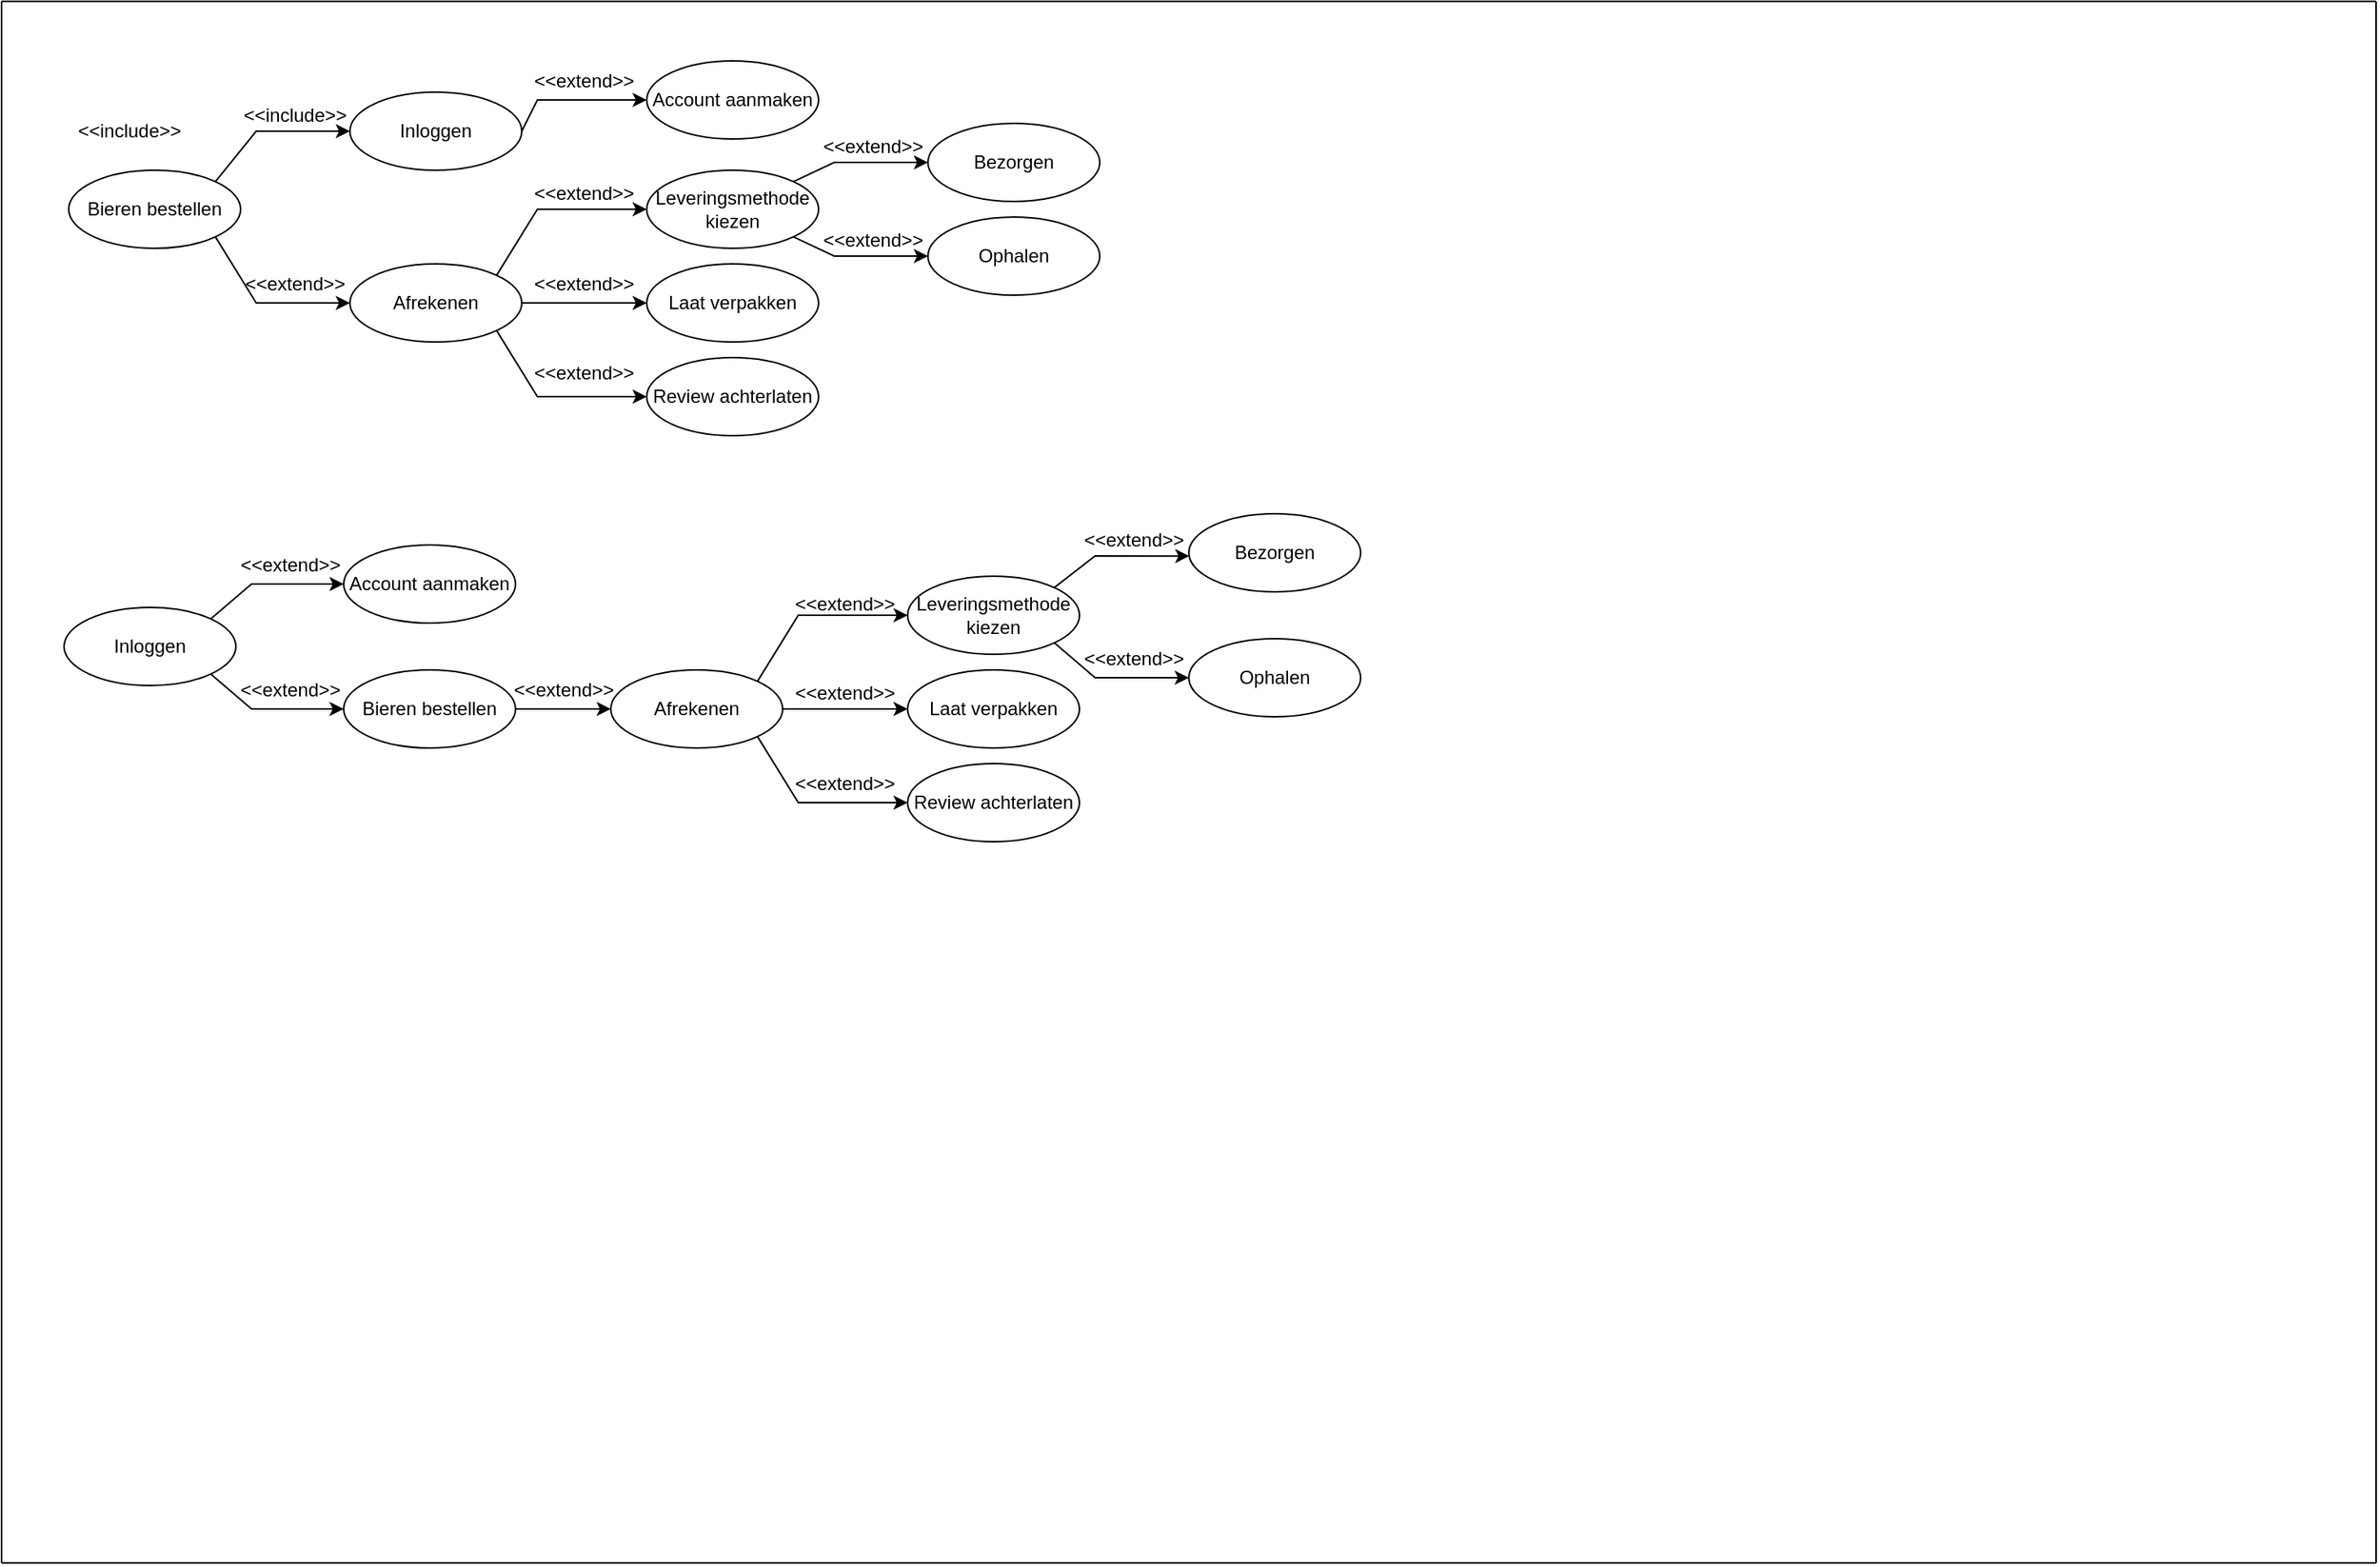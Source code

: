 <mxfile version="24.7.17" pages="3">
  <diagram id="8SViA9PPyVxPEcg7fW3t" name="Klad">
    <mxGraphModel dx="1313" dy="3087" grid="1" gridSize="10" guides="1" tooltips="1" connect="1" arrows="1" fold="1" page="1" pageScale="1" pageWidth="827" pageHeight="1169" math="0" shadow="0">
      <root>
        <mxCell id="0" />
        <mxCell id="1" parent="0" />
        <mxCell id="veHx_7h44W6bmEA8SiIX-1" style="rounded=0;orthogonalLoop=1;jettySize=auto;html=1;exitX=1;exitY=1;exitDx=0;exitDy=0;entryX=0;entryY=0.5;entryDx=0;entryDy=0;" edge="1" parent="1" source="veHx_7h44W6bmEA8SiIX-3" target="veHx_7h44W6bmEA8SiIX-13">
          <mxGeometry relative="1" as="geometry">
            <Array as="points">
              <mxPoint x="203" y="-2125" />
            </Array>
          </mxGeometry>
        </mxCell>
        <mxCell id="veHx_7h44W6bmEA8SiIX-2" style="rounded=0;orthogonalLoop=1;jettySize=auto;html=1;exitX=1;exitY=0;exitDx=0;exitDy=0;entryX=0;entryY=0.5;entryDx=0;entryDy=0;" edge="1" parent="1" source="veHx_7h44W6bmEA8SiIX-3" target="veHx_7h44W6bmEA8SiIX-9">
          <mxGeometry relative="1" as="geometry">
            <Array as="points">
              <mxPoint x="203" y="-2235" />
            </Array>
          </mxGeometry>
        </mxCell>
        <mxCell id="veHx_7h44W6bmEA8SiIX-3" value="Bieren bestellen" style="ellipse;whiteSpace=wrap;html=1;" vertex="1" parent="1">
          <mxGeometry x="83" y="-2210" width="110" height="50" as="geometry" />
        </mxCell>
        <mxCell id="veHx_7h44W6bmEA8SiIX-4" value="Ophalen" style="ellipse;whiteSpace=wrap;html=1;" vertex="1" parent="1">
          <mxGeometry x="633" y="-2180" width="110" height="50" as="geometry" />
        </mxCell>
        <mxCell id="veHx_7h44W6bmEA8SiIX-5" value="Bezorgen" style="ellipse;whiteSpace=wrap;html=1;" vertex="1" parent="1">
          <mxGeometry x="633" y="-2240" width="110" height="50" as="geometry" />
        </mxCell>
        <mxCell id="veHx_7h44W6bmEA8SiIX-6" value="Laat verpakken" style="ellipse;whiteSpace=wrap;html=1;" vertex="1" parent="1">
          <mxGeometry x="453" y="-2150" width="110" height="50" as="geometry" />
        </mxCell>
        <mxCell id="veHx_7h44W6bmEA8SiIX-7" value="Review achterlaten" style="ellipse;whiteSpace=wrap;html=1;" vertex="1" parent="1">
          <mxGeometry x="453" y="-2090" width="110" height="50" as="geometry" />
        </mxCell>
        <mxCell id="veHx_7h44W6bmEA8SiIX-8" style="rounded=0;orthogonalLoop=1;jettySize=auto;html=1;exitX=1;exitY=0.5;exitDx=0;exitDy=0;entryX=0;entryY=0.5;entryDx=0;entryDy=0;" edge="1" parent="1" source="veHx_7h44W6bmEA8SiIX-9" target="veHx_7h44W6bmEA8SiIX-23">
          <mxGeometry relative="1" as="geometry">
            <Array as="points">
              <mxPoint x="383" y="-2255" />
            </Array>
          </mxGeometry>
        </mxCell>
        <mxCell id="veHx_7h44W6bmEA8SiIX-9" value="Inloggen" style="ellipse;whiteSpace=wrap;html=1;" vertex="1" parent="1">
          <mxGeometry x="263" y="-2260" width="110" height="50" as="geometry" />
        </mxCell>
        <mxCell id="veHx_7h44W6bmEA8SiIX-10" style="rounded=0;orthogonalLoop=1;jettySize=auto;html=1;exitX=1;exitY=1;exitDx=0;exitDy=0;entryX=0;entryY=0.5;entryDx=0;entryDy=0;" edge="1" parent="1" source="veHx_7h44W6bmEA8SiIX-13" target="veHx_7h44W6bmEA8SiIX-7">
          <mxGeometry relative="1" as="geometry">
            <mxPoint x="393.001" y="-2107.322" as="sourcePoint" />
            <Array as="points">
              <mxPoint x="383" y="-2065" />
            </Array>
          </mxGeometry>
        </mxCell>
        <mxCell id="veHx_7h44W6bmEA8SiIX-11" style="rounded=0;orthogonalLoop=1;jettySize=auto;html=1;exitX=1;exitY=0;exitDx=0;exitDy=0;entryX=0;entryY=0.5;entryDx=0;entryDy=0;" edge="1" parent="1" source="veHx_7h44W6bmEA8SiIX-13" target="veHx_7h44W6bmEA8SiIX-19">
          <mxGeometry relative="1" as="geometry">
            <mxPoint x="393.001" y="-2142.678" as="sourcePoint" />
            <Array as="points">
              <mxPoint x="383" y="-2185" />
            </Array>
          </mxGeometry>
        </mxCell>
        <mxCell id="veHx_7h44W6bmEA8SiIX-12" style="edgeStyle=orthogonalEdgeStyle;rounded=0;orthogonalLoop=1;jettySize=auto;html=1;exitX=1;exitY=0.5;exitDx=0;exitDy=0;entryX=0;entryY=0.5;entryDx=0;entryDy=0;" edge="1" parent="1" source="veHx_7h44W6bmEA8SiIX-13" target="veHx_7h44W6bmEA8SiIX-6">
          <mxGeometry relative="1" as="geometry">
            <mxPoint x="409.11" y="-2125" as="sourcePoint" />
          </mxGeometry>
        </mxCell>
        <mxCell id="veHx_7h44W6bmEA8SiIX-13" value="Afrekenen" style="ellipse;whiteSpace=wrap;html=1;" vertex="1" parent="1">
          <mxGeometry x="263" y="-2150" width="110" height="50" as="geometry" />
        </mxCell>
        <mxCell id="veHx_7h44W6bmEA8SiIX-14" value="&amp;lt;&amp;lt;include&amp;gt;&amp;gt;" style="text;html=1;align=center;verticalAlign=middle;whiteSpace=wrap;rounded=0;" vertex="1" parent="1">
          <mxGeometry x="97" y="-2250" width="50" height="30" as="geometry" />
        </mxCell>
        <mxCell id="veHx_7h44W6bmEA8SiIX-15" value="&amp;lt;&amp;lt;extend&amp;gt;&amp;gt;" style="text;html=1;align=center;verticalAlign=middle;whiteSpace=wrap;rounded=0;" vertex="1" parent="1">
          <mxGeometry x="203" y="-2150" width="50" height="25" as="geometry" />
        </mxCell>
        <mxCell id="veHx_7h44W6bmEA8SiIX-16" value="&amp;lt;&amp;lt;include&amp;gt;&amp;gt;" style="text;html=1;align=center;verticalAlign=middle;whiteSpace=wrap;rounded=0;" vertex="1" parent="1">
          <mxGeometry x="203" y="-2255" width="50" height="20" as="geometry" />
        </mxCell>
        <mxCell id="veHx_7h44W6bmEA8SiIX-17" style="rounded=0;orthogonalLoop=1;jettySize=auto;html=1;exitX=1;exitY=0;exitDx=0;exitDy=0;entryX=0;entryY=0.5;entryDx=0;entryDy=0;" edge="1" parent="1" source="veHx_7h44W6bmEA8SiIX-19" target="veHx_7h44W6bmEA8SiIX-5">
          <mxGeometry relative="1" as="geometry">
            <Array as="points">
              <mxPoint x="573" y="-2215" />
            </Array>
          </mxGeometry>
        </mxCell>
        <mxCell id="veHx_7h44W6bmEA8SiIX-18" style="rounded=0;orthogonalLoop=1;jettySize=auto;html=1;exitX=1;exitY=1;exitDx=0;exitDy=0;entryX=0;entryY=0.5;entryDx=0;entryDy=0;" edge="1" parent="1" source="veHx_7h44W6bmEA8SiIX-19" target="veHx_7h44W6bmEA8SiIX-4">
          <mxGeometry relative="1" as="geometry">
            <Array as="points">
              <mxPoint x="573" y="-2155" />
            </Array>
          </mxGeometry>
        </mxCell>
        <mxCell id="veHx_7h44W6bmEA8SiIX-19" value="Leveringsmethode kiezen" style="ellipse;whiteSpace=wrap;html=1;" vertex="1" parent="1">
          <mxGeometry x="453" y="-2210" width="110" height="50" as="geometry" />
        </mxCell>
        <mxCell id="veHx_7h44W6bmEA8SiIX-20" value="&amp;lt;&amp;lt;extend&amp;gt;&amp;gt;" style="text;html=1;align=center;verticalAlign=middle;whiteSpace=wrap;rounded=0;" vertex="1" parent="1">
          <mxGeometry x="383" y="-2090" width="60" height="20" as="geometry" />
        </mxCell>
        <mxCell id="veHx_7h44W6bmEA8SiIX-21" value="&amp;lt;&amp;lt;extend&amp;gt;&amp;gt;" style="text;html=1;align=center;verticalAlign=middle;whiteSpace=wrap;rounded=0;" vertex="1" parent="1">
          <mxGeometry x="573" y="-2240" width="50" height="30" as="geometry" />
        </mxCell>
        <mxCell id="veHx_7h44W6bmEA8SiIX-22" value="&amp;lt;&amp;lt;extend&amp;gt;&amp;gt;" style="text;html=1;align=center;verticalAlign=middle;whiteSpace=wrap;rounded=0;" vertex="1" parent="1">
          <mxGeometry x="573" y="-2180" width="50" height="30" as="geometry" />
        </mxCell>
        <mxCell id="veHx_7h44W6bmEA8SiIX-23" value="Account aanmaken" style="ellipse;whiteSpace=wrap;html=1;" vertex="1" parent="1">
          <mxGeometry x="453" y="-2280" width="110" height="50" as="geometry" />
        </mxCell>
        <mxCell id="veHx_7h44W6bmEA8SiIX-24" value="&amp;lt;&amp;lt;extend&amp;gt;&amp;gt;" style="text;html=1;align=center;verticalAlign=middle;whiteSpace=wrap;rounded=0;" vertex="1" parent="1">
          <mxGeometry x="383" y="-2150" width="60" height="25" as="geometry" />
        </mxCell>
        <mxCell id="veHx_7h44W6bmEA8SiIX-25" value="&amp;lt;&amp;lt;extend&amp;gt;&amp;gt;" style="text;html=1;align=center;verticalAlign=middle;whiteSpace=wrap;rounded=0;" vertex="1" parent="1">
          <mxGeometry x="383" y="-2210" width="60" height="30" as="geometry" />
        </mxCell>
        <mxCell id="veHx_7h44W6bmEA8SiIX-26" value="&amp;lt;&amp;lt;extend&amp;gt;&amp;gt;" style="text;html=1;align=center;verticalAlign=middle;whiteSpace=wrap;rounded=0;" vertex="1" parent="1">
          <mxGeometry x="388" y="-2280" width="50" height="25" as="geometry" />
        </mxCell>
        <mxCell id="QiNO38F_fuqX-IXmYJeN-1" style="rounded=0;orthogonalLoop=1;jettySize=auto;html=1;exitX=1;exitY=0;exitDx=0;exitDy=0;entryX=0;entryY=0.5;entryDx=0;entryDy=0;" edge="1" source="QiNO38F_fuqX-IXmYJeN-3" target="QiNO38F_fuqX-IXmYJeN-4" parent="1">
          <mxGeometry relative="1" as="geometry">
            <Array as="points">
              <mxPoint x="200" y="-1945" />
            </Array>
          </mxGeometry>
        </mxCell>
        <mxCell id="QiNO38F_fuqX-IXmYJeN-2" style="rounded=0;orthogonalLoop=1;jettySize=auto;html=1;exitX=1;exitY=1;exitDx=0;exitDy=0;entryX=0;entryY=0.5;entryDx=0;entryDy=0;" edge="1" source="QiNO38F_fuqX-IXmYJeN-3" target="QiNO38F_fuqX-IXmYJeN-6" parent="1">
          <mxGeometry relative="1" as="geometry">
            <Array as="points">
              <mxPoint x="200" y="-1865" />
            </Array>
          </mxGeometry>
        </mxCell>
        <mxCell id="QiNO38F_fuqX-IXmYJeN-3" value="Inloggen" style="ellipse;whiteSpace=wrap;html=1;" vertex="1" parent="1">
          <mxGeometry x="80" y="-1930" width="110" height="50" as="geometry" />
        </mxCell>
        <mxCell id="QiNO38F_fuqX-IXmYJeN-4" value="Account aanmaken" style="ellipse;whiteSpace=wrap;html=1;" vertex="1" parent="1">
          <mxGeometry x="259" y="-1970" width="110" height="50" as="geometry" />
        </mxCell>
        <mxCell id="QiNO38F_fuqX-IXmYJeN-5" style="edgeStyle=orthogonalEdgeStyle;rounded=0;orthogonalLoop=1;jettySize=auto;html=1;exitX=1;exitY=0.5;exitDx=0;exitDy=0;entryX=0;entryY=0.5;entryDx=0;entryDy=0;" edge="1" source="QiNO38F_fuqX-IXmYJeN-6" target="QiNO38F_fuqX-IXmYJeN-16" parent="1">
          <mxGeometry relative="1" as="geometry" />
        </mxCell>
        <mxCell id="QiNO38F_fuqX-IXmYJeN-6" value="Bieren bestellen" style="ellipse;whiteSpace=wrap;html=1;" vertex="1" parent="1">
          <mxGeometry x="259" y="-1890" width="110" height="50" as="geometry" />
        </mxCell>
        <mxCell id="QiNO38F_fuqX-IXmYJeN-7" value="&amp;lt;&amp;lt;extend&amp;gt;&amp;gt;" style="text;html=1;align=center;verticalAlign=middle;whiteSpace=wrap;rounded=0;" vertex="1" parent="1">
          <mxGeometry x="200" y="-1970" width="50" height="25" as="geometry" />
        </mxCell>
        <mxCell id="QiNO38F_fuqX-IXmYJeN-8" value="&amp;lt;&amp;lt;extend&amp;gt;&amp;gt;" style="text;html=1;align=center;verticalAlign=middle;whiteSpace=wrap;rounded=0;" vertex="1" parent="1">
          <mxGeometry x="200" y="-1890" width="50" height="25" as="geometry" />
        </mxCell>
        <mxCell id="QiNO38F_fuqX-IXmYJeN-9" value="Ophalen" style="ellipse;whiteSpace=wrap;html=1;" vertex="1" parent="1">
          <mxGeometry x="800" y="-1910" width="110" height="50" as="geometry" />
        </mxCell>
        <mxCell id="QiNO38F_fuqX-IXmYJeN-10" value="Bezorgen" style="ellipse;whiteSpace=wrap;html=1;" vertex="1" parent="1">
          <mxGeometry x="800" y="-1990" width="110" height="50" as="geometry" />
        </mxCell>
        <mxCell id="QiNO38F_fuqX-IXmYJeN-11" value="Laat verpakken" style="ellipse;whiteSpace=wrap;html=1;" vertex="1" parent="1">
          <mxGeometry x="620" y="-1890" width="110" height="50" as="geometry" />
        </mxCell>
        <mxCell id="QiNO38F_fuqX-IXmYJeN-12" value="Review achterlaten" style="ellipse;whiteSpace=wrap;html=1;" vertex="1" parent="1">
          <mxGeometry x="620" y="-1830" width="110" height="50" as="geometry" />
        </mxCell>
        <mxCell id="QiNO38F_fuqX-IXmYJeN-13" style="rounded=0;orthogonalLoop=1;jettySize=auto;html=1;exitX=1;exitY=1;exitDx=0;exitDy=0;entryX=0;entryY=0.5;entryDx=0;entryDy=0;" edge="1" source="QiNO38F_fuqX-IXmYJeN-16" target="QiNO38F_fuqX-IXmYJeN-12" parent="1">
          <mxGeometry relative="1" as="geometry">
            <mxPoint x="560.001" y="-1844.822" as="sourcePoint" />
            <Array as="points">
              <mxPoint x="550" y="-1805" />
            </Array>
          </mxGeometry>
        </mxCell>
        <mxCell id="QiNO38F_fuqX-IXmYJeN-14" style="rounded=0;orthogonalLoop=1;jettySize=auto;html=1;exitX=1;exitY=0;exitDx=0;exitDy=0;entryX=0;entryY=0.5;entryDx=0;entryDy=0;" edge="1" source="QiNO38F_fuqX-IXmYJeN-16" target="QiNO38F_fuqX-IXmYJeN-18" parent="1">
          <mxGeometry relative="1" as="geometry">
            <mxPoint x="560.001" y="-1880.178" as="sourcePoint" />
            <Array as="points">
              <mxPoint x="550" y="-1925" />
            </Array>
          </mxGeometry>
        </mxCell>
        <mxCell id="QiNO38F_fuqX-IXmYJeN-15" style="edgeStyle=orthogonalEdgeStyle;rounded=0;orthogonalLoop=1;jettySize=auto;html=1;exitX=1;exitY=0.5;exitDx=0;exitDy=0;entryX=0;entryY=0.5;entryDx=0;entryDy=0;" edge="1" source="QiNO38F_fuqX-IXmYJeN-16" target="QiNO38F_fuqX-IXmYJeN-11" parent="1">
          <mxGeometry relative="1" as="geometry">
            <mxPoint x="576.11" y="-1862.5" as="sourcePoint" />
          </mxGeometry>
        </mxCell>
        <mxCell id="QiNO38F_fuqX-IXmYJeN-16" value="Afrekenen" style="ellipse;whiteSpace=wrap;html=1;" vertex="1" parent="1">
          <mxGeometry x="430" y="-1890" width="110" height="50" as="geometry" />
        </mxCell>
        <mxCell id="QiNO38F_fuqX-IXmYJeN-17" style="rounded=0;orthogonalLoop=1;jettySize=auto;html=1;exitX=1;exitY=1;exitDx=0;exitDy=0;entryX=0;entryY=0.5;entryDx=0;entryDy=0;" edge="1" source="QiNO38F_fuqX-IXmYJeN-18" target="QiNO38F_fuqX-IXmYJeN-9" parent="1">
          <mxGeometry relative="1" as="geometry">
            <Array as="points">
              <mxPoint x="740" y="-1885" />
            </Array>
          </mxGeometry>
        </mxCell>
        <mxCell id="QiNO38F_fuqX-IXmYJeN-18" value="Leveringsmethode kiezen" style="ellipse;whiteSpace=wrap;html=1;" vertex="1" parent="1">
          <mxGeometry x="620" y="-1950" width="110" height="50" as="geometry" />
        </mxCell>
        <mxCell id="QiNO38F_fuqX-IXmYJeN-19" value="&amp;lt;&amp;lt;extend&amp;gt;&amp;gt;" style="text;html=1;align=center;verticalAlign=middle;whiteSpace=wrap;rounded=0;" vertex="1" parent="1">
          <mxGeometry x="550" y="-1827.5" width="60" height="20" as="geometry" />
        </mxCell>
        <mxCell id="QiNO38F_fuqX-IXmYJeN-20" value="&amp;lt;&amp;lt;extend&amp;gt;&amp;gt;" style="text;html=1;align=center;verticalAlign=middle;whiteSpace=wrap;rounded=0;" vertex="1" parent="1">
          <mxGeometry x="740" y="-1907.5" width="50" height="20" as="geometry" />
        </mxCell>
        <mxCell id="QiNO38F_fuqX-IXmYJeN-21" value="&amp;lt;&amp;lt;extend&amp;gt;&amp;gt;" style="text;html=1;align=center;verticalAlign=middle;whiteSpace=wrap;rounded=0;" vertex="1" parent="1">
          <mxGeometry x="550" y="-1887.5" width="60" height="25" as="geometry" />
        </mxCell>
        <mxCell id="QiNO38F_fuqX-IXmYJeN-22" value="&amp;lt;&amp;lt;extend&amp;gt;&amp;gt;" style="text;html=1;align=center;verticalAlign=middle;whiteSpace=wrap;rounded=0;" vertex="1" parent="1">
          <mxGeometry x="550" y="-1947.5" width="60" height="30" as="geometry" />
        </mxCell>
        <mxCell id="QiNO38F_fuqX-IXmYJeN-23" style="rounded=0;orthogonalLoop=1;jettySize=auto;html=1;exitX=1;exitY=0;exitDx=0;exitDy=0;entryX=0.003;entryY=0.542;entryDx=0;entryDy=0;entryPerimeter=0;" edge="1" source="QiNO38F_fuqX-IXmYJeN-18" target="QiNO38F_fuqX-IXmYJeN-10" parent="1">
          <mxGeometry relative="1" as="geometry">
            <Array as="points">
              <mxPoint x="740" y="-1963" />
            </Array>
          </mxGeometry>
        </mxCell>
        <mxCell id="QiNO38F_fuqX-IXmYJeN-24" value="&amp;lt;&amp;lt;extend&amp;gt;&amp;gt;" style="text;html=1;align=center;verticalAlign=middle;whiteSpace=wrap;rounded=0;" vertex="1" parent="1">
          <mxGeometry x="740" y="-1983" width="50" height="20" as="geometry" />
        </mxCell>
        <mxCell id="QiNO38F_fuqX-IXmYJeN-25" value="&amp;lt;&amp;lt;extend&amp;gt;&amp;gt;" style="text;html=1;align=center;verticalAlign=middle;whiteSpace=wrap;rounded=0;" vertex="1" parent="1">
          <mxGeometry x="370" y="-1890" width="60" height="25" as="geometry" />
        </mxCell>
        <mxCell id="sP7-aAiQ13ux3zT7Dggj-1" value="" style="endArrow=none;html=1;rounded=0;" edge="1" parent="1">
          <mxGeometry width="50" height="50" relative="1" as="geometry">
            <mxPoint x="40" y="-1318.13" as="sourcePoint" />
            <mxPoint x="40" y="-2318.13" as="targetPoint" />
          </mxGeometry>
        </mxCell>
        <mxCell id="sP7-aAiQ13ux3zT7Dggj-2" value="" style="endArrow=none;html=1;rounded=0;" edge="1" parent="1">
          <mxGeometry width="50" height="50" relative="1" as="geometry">
            <mxPoint x="1560" y="-2318.13" as="sourcePoint" />
            <mxPoint x="40" y="-2318.13" as="targetPoint" />
          </mxGeometry>
        </mxCell>
        <mxCell id="sP7-aAiQ13ux3zT7Dggj-3" value="" style="endArrow=none;html=1;rounded=0;" edge="1" parent="1">
          <mxGeometry width="50" height="50" relative="1" as="geometry">
            <mxPoint x="1560" y="-1318.13" as="sourcePoint" />
            <mxPoint x="40" y="-1318.13" as="targetPoint" />
          </mxGeometry>
        </mxCell>
        <mxCell id="sP7-aAiQ13ux3zT7Dggj-4" value="" style="endArrow=none;html=1;rounded=0;" edge="1" parent="1">
          <mxGeometry width="50" height="50" relative="1" as="geometry">
            <mxPoint x="1560" y="-1318.13" as="sourcePoint" />
            <mxPoint x="1560" y="-2318.13" as="targetPoint" />
          </mxGeometry>
        </mxCell>
      </root>
    </mxGraphModel>
  </diagram>
  <diagram name="Usecase_diagram" id="7KzPKg3WhJmzoh9JIXy9">
    <mxGraphModel dx="1307" dy="3137" grid="1" gridSize="10" guides="1" tooltips="1" connect="1" arrows="1" fold="1" page="1" pageScale="1" pageWidth="827" pageHeight="1169" math="0" shadow="0">
      <root>
        <mxCell id="0" />
        <mxCell id="1" parent="0" />
        <mxCell id="nfWL0cMpZ185ntzbWV0G-3" value="" style="rounded=0;whiteSpace=wrap;html=1;" vertex="1" parent="1">
          <mxGeometry x="80" y="-2240" width="720" height="700" as="geometry" />
        </mxCell>
        <mxCell id="0ZL2iDHdaO8FsWFmKYgW-1" value="Bier bekijken" style="ellipse;whiteSpace=wrap;html=1;" vertex="1" parent="1">
          <mxGeometry x="290" y="-2210" width="110" height="50" as="geometry" />
        </mxCell>
        <mxCell id="eEEIL-XvXG0EjefLpK5F-32" style="edgeStyle=orthogonalEdgeStyle;rounded=0;orthogonalLoop=1;jettySize=auto;html=1;entryX=0;entryY=0.5;entryDx=0;entryDy=0;" edge="1" parent="1" source="0ZL2iDHdaO8FsWFmKYgW-9" target="0ZL2iDHdaO8FsWFmKYgW-52">
          <mxGeometry relative="1" as="geometry">
            <Array as="points">
              <mxPoint x="90" y="-2010" />
              <mxPoint x="90" y="-2145" />
            </Array>
          </mxGeometry>
        </mxCell>
        <mxCell id="eEEIL-XvXG0EjefLpK5F-33" style="edgeStyle=orthogonalEdgeStyle;rounded=0;orthogonalLoop=1;jettySize=auto;html=1;entryX=0;entryY=0.5;entryDx=0;entryDy=0;" edge="1" parent="1" source="0ZL2iDHdaO8FsWFmKYgW-9" target="eEEIL-XvXG0EjefLpK5F-3">
          <mxGeometry relative="1" as="geometry" />
        </mxCell>
        <mxCell id="eEEIL-XvXG0EjefLpK5F-34" style="edgeStyle=orthogonalEdgeStyle;rounded=0;orthogonalLoop=1;jettySize=auto;html=1;entryX=0;entryY=0.5;entryDx=0;entryDy=0;" edge="1" parent="1" source="0ZL2iDHdaO8FsWFmKYgW-9" target="eEEIL-XvXG0EjefLpK5F-27">
          <mxGeometry relative="1" as="geometry">
            <Array as="points">
              <mxPoint x="90" y="-1960" />
              <mxPoint x="90" y="-1835" />
            </Array>
          </mxGeometry>
        </mxCell>
        <mxCell id="0ZL2iDHdaO8FsWFmKYgW-9" value="Klant" style="shape=umlActor;verticalLabelPosition=bottom;verticalAlign=top;html=1;outlineConnect=0;" vertex="1" parent="1">
          <mxGeometry x="20" y="-2025" width="40" height="80" as="geometry" />
        </mxCell>
        <mxCell id="0ZL2iDHdaO8FsWFmKYgW-54" style="rounded=0;orthogonalLoop=1;jettySize=auto;html=1;exitX=1;exitY=0;exitDx=0;exitDy=0;entryX=0;entryY=0.5;entryDx=0;entryDy=0;" edge="1" parent="1" source="0ZL2iDHdaO8FsWFmKYgW-52" target="0ZL2iDHdaO8FsWFmKYgW-1">
          <mxGeometry relative="1" as="geometry">
            <Array as="points">
              <mxPoint x="230" y="-2185" />
            </Array>
          </mxGeometry>
        </mxCell>
        <mxCell id="0ZL2iDHdaO8FsWFmKYgW-55" style="rounded=0;orthogonalLoop=1;jettySize=auto;html=1;exitX=1;exitY=1;exitDx=0;exitDy=0;entryX=0;entryY=0.5;entryDx=0;entryDy=0;" edge="1" parent="1" source="0ZL2iDHdaO8FsWFmKYgW-52" target="0ZL2iDHdaO8FsWFmKYgW-53">
          <mxGeometry relative="1" as="geometry">
            <Array as="points">
              <mxPoint x="230" y="-2105" />
            </Array>
          </mxGeometry>
        </mxCell>
        <mxCell id="0ZL2iDHdaO8FsWFmKYgW-52" value="Producten bekijken" style="ellipse;whiteSpace=wrap;html=1;" vertex="1" parent="1">
          <mxGeometry x="110" y="-2170" width="110" height="50" as="geometry" />
        </mxCell>
        <mxCell id="0ZL2iDHdaO8FsWFmKYgW-53" value="Overige producten bekijken" style="ellipse;whiteSpace=wrap;html=1;" vertex="1" parent="1">
          <mxGeometry x="290" y="-2130" width="110" height="50" as="geometry" />
        </mxCell>
        <mxCell id="0ZL2iDHdaO8FsWFmKYgW-56" value="&amp;lt;&amp;lt;extend&amp;gt;&amp;gt;" style="text;html=1;align=center;verticalAlign=middle;whiteSpace=wrap;rounded=0;" vertex="1" parent="1">
          <mxGeometry x="230" y="-2210" width="50" height="25" as="geometry" />
        </mxCell>
        <mxCell id="0ZL2iDHdaO8FsWFmKYgW-57" value="&amp;lt;&amp;lt;extend&amp;gt;&amp;gt;" style="text;html=1;align=center;verticalAlign=middle;whiteSpace=wrap;rounded=0;" vertex="1" parent="1">
          <mxGeometry x="230" y="-2130" width="50" height="25" as="geometry" />
        </mxCell>
        <mxCell id="eEEIL-XvXG0EjefLpK5F-1" style="rounded=0;orthogonalLoop=1;jettySize=auto;html=1;exitX=1;exitY=1;exitDx=0;exitDy=0;entryX=0;entryY=0.5;entryDx=0;entryDy=0;" edge="1" parent="1" source="eEEIL-XvXG0EjefLpK5F-3" target="eEEIL-XvXG0EjefLpK5F-13">
          <mxGeometry relative="1" as="geometry">
            <Array as="points">
              <mxPoint x="230" y="-1925" />
            </Array>
          </mxGeometry>
        </mxCell>
        <mxCell id="eEEIL-XvXG0EjefLpK5F-2" style="rounded=0;orthogonalLoop=1;jettySize=auto;html=1;exitX=1;exitY=0;exitDx=0;exitDy=0;entryX=0;entryY=0.5;entryDx=0;entryDy=0;" edge="1" parent="1" source="eEEIL-XvXG0EjefLpK5F-3" target="eEEIL-XvXG0EjefLpK5F-9">
          <mxGeometry relative="1" as="geometry">
            <Array as="points">
              <mxPoint x="230" y="-2035" />
            </Array>
          </mxGeometry>
        </mxCell>
        <mxCell id="eEEIL-XvXG0EjefLpK5F-3" value="Bieren bestellen" style="ellipse;whiteSpace=wrap;html=1;" vertex="1" parent="1">
          <mxGeometry x="110" y="-2010" width="110" height="50" as="geometry" />
        </mxCell>
        <mxCell id="eEEIL-XvXG0EjefLpK5F-4" value="Ophalen" style="ellipse;whiteSpace=wrap;html=1;" vertex="1" parent="1">
          <mxGeometry x="660" y="-1980" width="110" height="50" as="geometry" />
        </mxCell>
        <mxCell id="eEEIL-XvXG0EjefLpK5F-5" value="Bezorgen" style="ellipse;whiteSpace=wrap;html=1;" vertex="1" parent="1">
          <mxGeometry x="660" y="-2040" width="110" height="50" as="geometry" />
        </mxCell>
        <mxCell id="eEEIL-XvXG0EjefLpK5F-6" value="Laat verpakken" style="ellipse;whiteSpace=wrap;html=1;" vertex="1" parent="1">
          <mxGeometry x="480" y="-1950" width="110" height="50" as="geometry" />
        </mxCell>
        <mxCell id="eEEIL-XvXG0EjefLpK5F-7" value="Review achterlaten" style="ellipse;whiteSpace=wrap;html=1;" vertex="1" parent="1">
          <mxGeometry x="480" y="-1890" width="110" height="50" as="geometry" />
        </mxCell>
        <mxCell id="eEEIL-XvXG0EjefLpK5F-9" value="Inloggen" style="ellipse;whiteSpace=wrap;html=1;" vertex="1" parent="1">
          <mxGeometry x="290" y="-2060" width="110" height="50" as="geometry" />
        </mxCell>
        <mxCell id="eEEIL-XvXG0EjefLpK5F-10" style="rounded=0;orthogonalLoop=1;jettySize=auto;html=1;exitX=1;exitY=1;exitDx=0;exitDy=0;entryX=0;entryY=0.5;entryDx=0;entryDy=0;" edge="1" parent="1" source="eEEIL-XvXG0EjefLpK5F-13" target="eEEIL-XvXG0EjefLpK5F-7">
          <mxGeometry relative="1" as="geometry">
            <mxPoint x="420.001" y="-1907.322" as="sourcePoint" />
            <Array as="points">
              <mxPoint x="410" y="-1865" />
            </Array>
          </mxGeometry>
        </mxCell>
        <mxCell id="eEEIL-XvXG0EjefLpK5F-11" style="rounded=0;orthogonalLoop=1;jettySize=auto;html=1;exitX=1;exitY=0;exitDx=0;exitDy=0;entryX=0;entryY=0.5;entryDx=0;entryDy=0;" edge="1" parent="1" source="eEEIL-XvXG0EjefLpK5F-13" target="eEEIL-XvXG0EjefLpK5F-19">
          <mxGeometry relative="1" as="geometry">
            <mxPoint x="420.001" y="-1942.678" as="sourcePoint" />
            <Array as="points">
              <mxPoint x="410" y="-1985" />
            </Array>
          </mxGeometry>
        </mxCell>
        <mxCell id="eEEIL-XvXG0EjefLpK5F-12" style="edgeStyle=orthogonalEdgeStyle;rounded=0;orthogonalLoop=1;jettySize=auto;html=1;exitX=1;exitY=0.5;exitDx=0;exitDy=0;entryX=0;entryY=0.5;entryDx=0;entryDy=0;" edge="1" parent="1" source="eEEIL-XvXG0EjefLpK5F-13" target="eEEIL-XvXG0EjefLpK5F-6">
          <mxGeometry relative="1" as="geometry">
            <mxPoint x="436.11" y="-1925" as="sourcePoint" />
          </mxGeometry>
        </mxCell>
        <mxCell id="eEEIL-XvXG0EjefLpK5F-13" value="Afrekenen" style="ellipse;whiteSpace=wrap;html=1;" vertex="1" parent="1">
          <mxGeometry x="290" y="-1950" width="110" height="50" as="geometry" />
        </mxCell>
        <mxCell id="eEEIL-XvXG0EjefLpK5F-15" value="&amp;lt;&amp;lt;extend&amp;gt;&amp;gt;" style="text;html=1;align=center;verticalAlign=middle;whiteSpace=wrap;rounded=0;" vertex="1" parent="1">
          <mxGeometry x="230" y="-1950" width="50" height="25" as="geometry" />
        </mxCell>
        <mxCell id="eEEIL-XvXG0EjefLpK5F-16" value="&amp;lt;&amp;lt;include&amp;gt;&amp;gt;" style="text;html=1;align=center;verticalAlign=middle;whiteSpace=wrap;rounded=0;" vertex="1" parent="1">
          <mxGeometry x="230" y="-2055" width="50" height="20" as="geometry" />
        </mxCell>
        <mxCell id="eEEIL-XvXG0EjefLpK5F-17" style="rounded=0;orthogonalLoop=1;jettySize=auto;html=1;exitX=1;exitY=0;exitDx=0;exitDy=0;entryX=0;entryY=0.5;entryDx=0;entryDy=0;" edge="1" parent="1" source="eEEIL-XvXG0EjefLpK5F-19" target="eEEIL-XvXG0EjefLpK5F-5">
          <mxGeometry relative="1" as="geometry">
            <Array as="points">
              <mxPoint x="600" y="-2015" />
            </Array>
          </mxGeometry>
        </mxCell>
        <mxCell id="eEEIL-XvXG0EjefLpK5F-18" style="rounded=0;orthogonalLoop=1;jettySize=auto;html=1;exitX=1;exitY=1;exitDx=0;exitDy=0;entryX=0;entryY=0.5;entryDx=0;entryDy=0;" edge="1" parent="1" source="eEEIL-XvXG0EjefLpK5F-19" target="eEEIL-XvXG0EjefLpK5F-4">
          <mxGeometry relative="1" as="geometry">
            <Array as="points">
              <mxPoint x="600" y="-1955" />
            </Array>
          </mxGeometry>
        </mxCell>
        <mxCell id="eEEIL-XvXG0EjefLpK5F-19" value="Leveringsmethode kiezen" style="ellipse;whiteSpace=wrap;html=1;" vertex="1" parent="1">
          <mxGeometry x="480" y="-2010" width="110" height="50" as="geometry" />
        </mxCell>
        <mxCell id="eEEIL-XvXG0EjefLpK5F-20" value="&amp;lt;&amp;lt;extend&amp;gt;&amp;gt;" style="text;html=1;align=center;verticalAlign=middle;whiteSpace=wrap;rounded=0;" vertex="1" parent="1">
          <mxGeometry x="410" y="-1890" width="60" height="20" as="geometry" />
        </mxCell>
        <mxCell id="eEEIL-XvXG0EjefLpK5F-21" value="&amp;lt;&amp;lt;extend&amp;gt;&amp;gt;" style="text;html=1;align=center;verticalAlign=middle;whiteSpace=wrap;rounded=0;" vertex="1" parent="1">
          <mxGeometry x="600" y="-2040" width="50" height="30" as="geometry" />
        </mxCell>
        <mxCell id="eEEIL-XvXG0EjefLpK5F-22" value="&amp;lt;&amp;lt;extend&amp;gt;&amp;gt;" style="text;html=1;align=center;verticalAlign=middle;whiteSpace=wrap;rounded=0;" vertex="1" parent="1">
          <mxGeometry x="600" y="-1980" width="50" height="30" as="geometry" />
        </mxCell>
        <mxCell id="eEEIL-XvXG0EjefLpK5F-24" value="&amp;lt;&amp;lt;extend&amp;gt;&amp;gt;" style="text;html=1;align=center;verticalAlign=middle;whiteSpace=wrap;rounded=0;" vertex="1" parent="1">
          <mxGeometry x="410" y="-1950" width="60" height="25" as="geometry" />
        </mxCell>
        <mxCell id="eEEIL-XvXG0EjefLpK5F-25" value="&amp;lt;&amp;lt;extend&amp;gt;&amp;gt;" style="text;html=1;align=center;verticalAlign=middle;whiteSpace=wrap;rounded=0;" vertex="1" parent="1">
          <mxGeometry x="410" y="-2010" width="60" height="30" as="geometry" />
        </mxCell>
        <mxCell id="eEEIL-XvXG0EjefLpK5F-29" style="edgeStyle=orthogonalEdgeStyle;rounded=0;orthogonalLoop=1;jettySize=auto;html=1;exitX=1;exitY=0.5;exitDx=0;exitDy=0;entryX=0;entryY=0.5;entryDx=0;entryDy=0;" edge="1" parent="1" source="eEEIL-XvXG0EjefLpK5F-27" target="eEEIL-XvXG0EjefLpK5F-28">
          <mxGeometry relative="1" as="geometry" />
        </mxCell>
        <mxCell id="eEEIL-XvXG0EjefLpK5F-27" value="Inloggen" style="ellipse;whiteSpace=wrap;html=1;" vertex="1" parent="1">
          <mxGeometry x="110" y="-1860" width="110" height="50" as="geometry" />
        </mxCell>
        <mxCell id="eEEIL-XvXG0EjefLpK5F-28" value="Account aanmaken" style="ellipse;whiteSpace=wrap;html=1;" vertex="1" parent="1">
          <mxGeometry x="290" y="-1860" width="110" height="50" as="geometry" />
        </mxCell>
        <mxCell id="eEEIL-XvXG0EjefLpK5F-30" value="&amp;lt;&amp;lt;extend&amp;gt;&amp;gt;" style="text;html=1;align=center;verticalAlign=middle;whiteSpace=wrap;rounded=0;" vertex="1" parent="1">
          <mxGeometry x="230" y="-1860" width="50" height="25" as="geometry" />
        </mxCell>
        <mxCell id="eEEIL-XvXG0EjefLpK5F-45" style="edgeStyle=orthogonalEdgeStyle;rounded=0;orthogonalLoop=1;jettySize=auto;html=1;entryX=0;entryY=0.5;entryDx=0;entryDy=0;" edge="1" parent="1" source="eEEIL-XvXG0EjefLpK5F-35" target="eEEIL-XvXG0EjefLpK5F-39">
          <mxGeometry relative="1" as="geometry">
            <Array as="points">
              <mxPoint x="90" y="-1740" />
              <mxPoint x="90" y="-1765" />
            </Array>
          </mxGeometry>
        </mxCell>
        <mxCell id="eEEIL-XvXG0EjefLpK5F-46" style="edgeStyle=orthogonalEdgeStyle;rounded=0;orthogonalLoop=1;jettySize=auto;html=1;entryX=0;entryY=0.5;entryDx=0;entryDy=0;" edge="1" parent="1" source="eEEIL-XvXG0EjefLpK5F-35" target="eEEIL-XvXG0EjefLpK5F-41">
          <mxGeometry relative="1" as="geometry">
            <Array as="points">
              <mxPoint x="90" y="-1720" />
              <mxPoint x="90" y="-1695" />
            </Array>
          </mxGeometry>
        </mxCell>
        <mxCell id="eEEIL-XvXG0EjefLpK5F-35" value="Eigenaar" style="shape=umlActor;verticalLabelPosition=bottom;verticalAlign=top;html=1;outlineConnect=0;" vertex="1" parent="1">
          <mxGeometry x="20" y="-1770" width="40" height="80" as="geometry" />
        </mxCell>
        <mxCell id="eEEIL-XvXG0EjefLpK5F-44" style="edgeStyle=orthogonalEdgeStyle;rounded=0;orthogonalLoop=1;jettySize=auto;html=1;" edge="1" parent="1" source="eEEIL-XvXG0EjefLpK5F-38" target="eEEIL-XvXG0EjefLpK5F-42">
          <mxGeometry relative="1" as="geometry" />
        </mxCell>
        <mxCell id="eEEIL-XvXG0EjefLpK5F-38" value="Bevoorraadde" style="shape=umlActor;verticalLabelPosition=bottom;verticalAlign=top;html=1;outlineConnect=0;" vertex="1" parent="1">
          <mxGeometry x="20" y="-1650" width="40" height="80" as="geometry" />
        </mxCell>
        <mxCell id="eEEIL-XvXG0EjefLpK5F-43" style="edgeStyle=orthogonalEdgeStyle;rounded=0;orthogonalLoop=1;jettySize=auto;html=1;entryX=0;entryY=0.5;entryDx=0;entryDy=0;" edge="1" parent="1" source="eEEIL-XvXG0EjefLpK5F-39" target="eEEIL-XvXG0EjefLpK5F-40">
          <mxGeometry relative="1" as="geometry" />
        </mxCell>
        <mxCell id="eEEIL-XvXG0EjefLpK5F-39" value="Blog schrijven" style="ellipse;whiteSpace=wrap;html=1;" vertex="1" parent="1">
          <mxGeometry x="110" y="-1790" width="110" height="50" as="geometry" />
        </mxCell>
        <mxCell id="eEEIL-XvXG0EjefLpK5F-40" value="Blog uploaden" style="ellipse;whiteSpace=wrap;html=1;" vertex="1" parent="1">
          <mxGeometry x="290" y="-1790" width="110" height="50" as="geometry" />
        </mxCell>
        <mxCell id="eEEIL-XvXG0EjefLpK5F-41" value="Activiteit organiseren" style="ellipse;whiteSpace=wrap;html=1;" vertex="1" parent="1">
          <mxGeometry x="110" y="-1720" width="110" height="50" as="geometry" />
        </mxCell>
        <mxCell id="eEEIL-XvXG0EjefLpK5F-42" value="Voorraad controleren" style="ellipse;whiteSpace=wrap;html=1;" vertex="1" parent="1">
          <mxGeometry x="110" y="-1635" width="110" height="50" as="geometry" />
        </mxCell>
        <mxCell id="eEEIL-XvXG0EjefLpK5F-47" value="&amp;lt;&amp;lt;extend&amp;gt;&amp;gt;" style="text;html=1;align=center;verticalAlign=middle;whiteSpace=wrap;rounded=0;" vertex="1" parent="1">
          <mxGeometry x="230" y="-1790" width="50" height="25" as="geometry" />
        </mxCell>
        <mxCell id="GBg5rzNe_zfA7gAcdMBT-1" value="Eindopdracht&lt;span style=&quot;color: rgba(0, 0, 0, 0); font-family: monospace; font-size: 0px; font-weight: 400; text-align: start; text-wrap: nowrap;&quot;&gt;%3CmxGraphModel%3E%3Croot%3E%3CmxCell%20id%3D%220%22%2F%3E%3CmxCell%20id%3D%221%22%20parent%3D%220%22%2F%3E%3CmxCell%20id%3D%222%22%20value%3D%22Hoofdstuk%205.8%22%20style%3D%22text%3Bhtml%3D1%3Balign%3Dcenter%3BverticalAlign%3Dmiddle%3BwhiteSpace%3Dwrap%3Brounded%3D0%3BfontStyle%3D1%3BfontSize%3D14%3BfillColor%3Ddefault%3BstrokeColor%3Ddefault%3BperimeterSpacing%3D0%3B%22%20vertex%3D%221%22%20parent%3D%221%22%3E%3CmxGeometry%20width%3D%22120%22%20height%3D%2230%22%20as%3D%22geometry%22%2F%3E%3C%2FmxCell%3E%3C%2Froot%3E%3C%2FmxGraphModel%3E&lt;/span&gt;" style="text;html=1;align=center;verticalAlign=middle;whiteSpace=wrap;rounded=0;fontStyle=1;fontSize=14;fillColor=default;strokeColor=default;perimeterSpacing=0;" vertex="1" parent="1">
          <mxGeometry y="-2338" width="120" height="30" as="geometry" />
        </mxCell>
        <mxCell id="GBg5rzNe_zfA7gAcdMBT-7" value="&lt;font style=&quot;font-size: 12px;&quot;&gt;Usecase Diagram&lt;/font&gt;" style="text;html=1;align=center;verticalAlign=middle;whiteSpace=wrap;rounded=0;fontStyle=1;fontSize=14;fillColor=default;strokeColor=default;" vertex="1" parent="1">
          <mxGeometry x="120" y="-2338" width="120" height="30" as="geometry" />
        </mxCell>
        <mxCell id="GBg5rzNe_zfA7gAcdMBT-9" value="&lt;font style=&quot;font-size: 12px;&quot;&gt;Usecase diagram webshop speciaal bieren&lt;/font&gt;" style="text;html=1;align=left;verticalAlign=middle;whiteSpace=wrap;rounded=0;fontStyle=1;fontSize=14;" vertex="1" parent="1">
          <mxGeometry x="80" y="-2270" width="300" height="30" as="geometry" />
        </mxCell>
      </root>
    </mxGraphModel>
  </diagram>
  <diagram id="CrHNw--yrdPBdT4KoOjy" name="Usecase_tabel">
    <mxGraphModel dx="778" dy="444" grid="1" gridSize="10" guides="1" tooltips="1" connect="1" arrows="1" fold="1" page="1" pageScale="1" pageWidth="827" pageHeight="1169" math="0" shadow="0">
      <root>
        <mxCell id="0" />
        <mxCell id="1" parent="0" />
        <mxCell id="xZm82SeSca2BHBsAmzLU-1" value="Usecase Bier afrekenen" style="shape=table;startSize=30;container=1;collapsible=0;childLayout=tableLayout;strokeColor=default;fontSize=16;" vertex="1" parent="1">
          <mxGeometry x="50" y="20" width="370" height="270" as="geometry" />
        </mxCell>
        <mxCell id="MKM45kTXKBQ6OX8jQ4-n-1" style="shape=tableRow;horizontal=0;startSize=0;swimlaneHead=0;swimlaneBody=0;strokeColor=inherit;top=0;left=0;bottom=0;right=0;collapsible=0;dropTarget=0;fillColor=none;points=[[0,0.5],[1,0.5]];portConstraint=eastwest;fontSize=16;" vertex="1" parent="xZm82SeSca2BHBsAmzLU-1">
          <mxGeometry y="30" width="370" height="40" as="geometry" />
        </mxCell>
        <mxCell id="MKM45kTXKBQ6OX8jQ4-n-2" value="Naam" style="shape=partialRectangle;html=1;whiteSpace=wrap;connectable=0;strokeColor=inherit;overflow=hidden;fillColor=none;top=0;left=0;bottom=0;right=0;pointerEvents=1;fontSize=16;" vertex="1" parent="MKM45kTXKBQ6OX8jQ4-n-1">
          <mxGeometry width="130" height="40" as="geometry">
            <mxRectangle width="130" height="40" as="alternateBounds" />
          </mxGeometry>
        </mxCell>
        <mxCell id="MKM45kTXKBQ6OX8jQ4-n-3" value="Bier afrekenen" style="shape=partialRectangle;html=1;whiteSpace=wrap;connectable=0;strokeColor=inherit;overflow=hidden;fillColor=none;top=0;left=0;bottom=0;right=0;pointerEvents=1;fontSize=16;" vertex="1" parent="MKM45kTXKBQ6OX8jQ4-n-1">
          <mxGeometry x="130" width="240" height="40" as="geometry">
            <mxRectangle width="240" height="40" as="alternateBounds" />
          </mxGeometry>
        </mxCell>
        <mxCell id="xZm82SeSca2BHBsAmzLU-6" value="" style="shape=tableRow;horizontal=0;startSize=0;swimlaneHead=0;swimlaneBody=0;strokeColor=inherit;top=0;left=0;bottom=0;right=0;collapsible=0;dropTarget=0;fillColor=none;points=[[0,0.5],[1,0.5]];portConstraint=eastwest;fontSize=16;" vertex="1" parent="xZm82SeSca2BHBsAmzLU-1">
          <mxGeometry y="70" width="370" height="40" as="geometry" />
        </mxCell>
        <mxCell id="xZm82SeSca2BHBsAmzLU-7" value="Versie" style="shape=partialRectangle;html=1;whiteSpace=wrap;connectable=0;strokeColor=inherit;overflow=hidden;fillColor=none;top=0;left=0;bottom=0;right=0;pointerEvents=1;fontSize=16;" vertex="1" parent="xZm82SeSca2BHBsAmzLU-6">
          <mxGeometry width="130" height="40" as="geometry">
            <mxRectangle width="130" height="40" as="alternateBounds" />
          </mxGeometry>
        </mxCell>
        <mxCell id="xZm82SeSca2BHBsAmzLU-8" value="" style="shape=partialRectangle;html=1;whiteSpace=wrap;connectable=0;strokeColor=inherit;overflow=hidden;fillColor=none;top=0;left=0;bottom=0;right=0;pointerEvents=1;fontSize=16;" vertex="1" parent="xZm82SeSca2BHBsAmzLU-6">
          <mxGeometry x="130" width="240" height="40" as="geometry">
            <mxRectangle width="240" height="40" as="alternateBounds" />
          </mxGeometry>
        </mxCell>
        <mxCell id="xZm82SeSca2BHBsAmzLU-10" value="" style="shape=tableRow;horizontal=0;startSize=0;swimlaneHead=0;swimlaneBody=0;strokeColor=inherit;top=0;left=0;bottom=0;right=0;collapsible=0;dropTarget=0;fillColor=none;points=[[0,0.5],[1,0.5]];portConstraint=eastwest;fontSize=16;" vertex="1" parent="xZm82SeSca2BHBsAmzLU-1">
          <mxGeometry y="110" width="370" height="40" as="geometry" />
        </mxCell>
        <mxCell id="xZm82SeSca2BHBsAmzLU-11" value="Actor" style="shape=partialRectangle;html=1;whiteSpace=wrap;connectable=0;strokeColor=inherit;overflow=hidden;fillColor=none;top=0;left=0;bottom=0;right=0;pointerEvents=1;fontSize=16;" vertex="1" parent="xZm82SeSca2BHBsAmzLU-10">
          <mxGeometry width="130" height="40" as="geometry">
            <mxRectangle width="130" height="40" as="alternateBounds" />
          </mxGeometry>
        </mxCell>
        <mxCell id="xZm82SeSca2BHBsAmzLU-12" value="" style="shape=partialRectangle;html=1;whiteSpace=wrap;connectable=0;strokeColor=inherit;overflow=hidden;fillColor=none;top=0;left=0;bottom=0;right=0;pointerEvents=1;fontSize=16;" vertex="1" parent="xZm82SeSca2BHBsAmzLU-10">
          <mxGeometry x="130" width="240" height="40" as="geometry">
            <mxRectangle width="240" height="40" as="alternateBounds" />
          </mxGeometry>
        </mxCell>
        <mxCell id="xZm82SeSca2BHBsAmzLU-21" style="shape=tableRow;horizontal=0;startSize=0;swimlaneHead=0;swimlaneBody=0;strokeColor=inherit;top=0;left=0;bottom=0;right=0;collapsible=0;dropTarget=0;fillColor=none;points=[[0,0.5],[1,0.5]];portConstraint=eastwest;fontSize=16;align=left;" vertex="1" parent="xZm82SeSca2BHBsAmzLU-1">
          <mxGeometry y="150" width="370" height="80" as="geometry" />
        </mxCell>
        <mxCell id="xZm82SeSca2BHBsAmzLU-22" value="Beschrijving" style="shape=partialRectangle;html=1;whiteSpace=wrap;connectable=0;strokeColor=inherit;overflow=hidden;fillColor=none;top=0;left=0;bottom=0;right=0;pointerEvents=1;fontSize=16;" vertex="1" parent="xZm82SeSca2BHBsAmzLU-21">
          <mxGeometry width="130" height="80" as="geometry">
            <mxRectangle width="130" height="80" as="alternateBounds" />
          </mxGeometry>
        </mxCell>
        <mxCell id="xZm82SeSca2BHBsAmzLU-23" value="&lt;blockquote style=&quot;margin: 0 0 0 40px; border: none; padding: 0px;&quot;&gt;&lt;div style=&quot;&quot;&gt;&lt;span style=&quot;background-color: initial;&quot;&gt;a wcnjkjc&lt;/span&gt;&lt;span style=&quot;background-color: initial;&quot;&gt;&amp;nbsp;sccjsacj&lt;/span&gt;&lt;/div&gt;&lt;span style=&quot;background-color: initial;&quot;&gt;&lt;div style=&quot;&quot;&gt;&lt;span style=&quot;background-color: initial;&quot;&gt;c. asdc kj a&lt;/span&gt;&lt;/div&gt;&lt;/span&gt;&lt;/blockquote&gt;" style="shape=partialRectangle;html=1;whiteSpace=wrap;connectable=0;strokeColor=inherit;overflow=hidden;fillColor=none;top=0;left=0;bottom=0;right=0;pointerEvents=1;fontSize=16;align=left;" vertex="1" parent="xZm82SeSca2BHBsAmzLU-21">
          <mxGeometry x="130" width="240" height="80" as="geometry">
            <mxRectangle width="240" height="80" as="alternateBounds" />
          </mxGeometry>
        </mxCell>
        <mxCell id="xZm82SeSca2BHBsAmzLU-18" style="shape=tableRow;horizontal=0;startSize=0;swimlaneHead=0;swimlaneBody=0;strokeColor=inherit;top=0;left=0;bottom=0;right=0;collapsible=0;dropTarget=0;fillColor=none;points=[[0,0.5],[1,0.5]];portConstraint=eastwest;fontSize=16;" vertex="1" parent="xZm82SeSca2BHBsAmzLU-1">
          <mxGeometry y="230" width="370" height="40" as="geometry" />
        </mxCell>
        <mxCell id="xZm82SeSca2BHBsAmzLU-19" value="Uitzonderingen" style="shape=partialRectangle;html=1;whiteSpace=wrap;connectable=0;strokeColor=inherit;overflow=hidden;fillColor=none;top=0;left=0;bottom=0;right=0;pointerEvents=1;fontSize=16;" vertex="1" parent="xZm82SeSca2BHBsAmzLU-18">
          <mxGeometry width="130" height="40" as="geometry">
            <mxRectangle width="130" height="40" as="alternateBounds" />
          </mxGeometry>
        </mxCell>
        <mxCell id="xZm82SeSca2BHBsAmzLU-20" style="shape=partialRectangle;html=1;whiteSpace=wrap;connectable=0;strokeColor=inherit;overflow=hidden;fillColor=none;top=0;left=0;bottom=0;right=0;pointerEvents=1;fontSize=16;" vertex="1" parent="xZm82SeSca2BHBsAmzLU-18">
          <mxGeometry x="130" width="240" height="40" as="geometry">
            <mxRectangle width="240" height="40" as="alternateBounds" />
          </mxGeometry>
        </mxCell>
      </root>
    </mxGraphModel>
  </diagram>
</mxfile>
